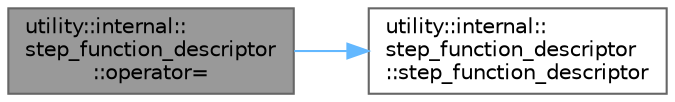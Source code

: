 digraph "utility::internal::step_function_descriptor::operator="
{
 // LATEX_PDF_SIZE
  bgcolor="transparent";
  edge [fontname=Helvetica,fontsize=10,labelfontname=Helvetica,labelfontsize=10];
  node [fontname=Helvetica,fontsize=10,shape=box,height=0.2,width=0.4];
  rankdir="LR";
  Node1 [id="Node000001",label="utility::internal::\lstep_function_descriptor\l::operator=",height=0.2,width=0.4,color="gray40", fillcolor="grey60", style="filled", fontcolor="black",tooltip=" "];
  Node1 -> Node2 [id="edge1_Node000001_Node000002",color="steelblue1",style="solid",tooltip=" "];
  Node2 [id="Node000002",label="utility::internal::\lstep_function_descriptor\l::step_function_descriptor",height=0.2,width=0.4,color="grey40", fillcolor="white", style="filled",URL="$structutility_1_1internal_1_1step__function__descriptor.html#a0043f91400a2a791a19e92c465923712",tooltip=" "];
}
